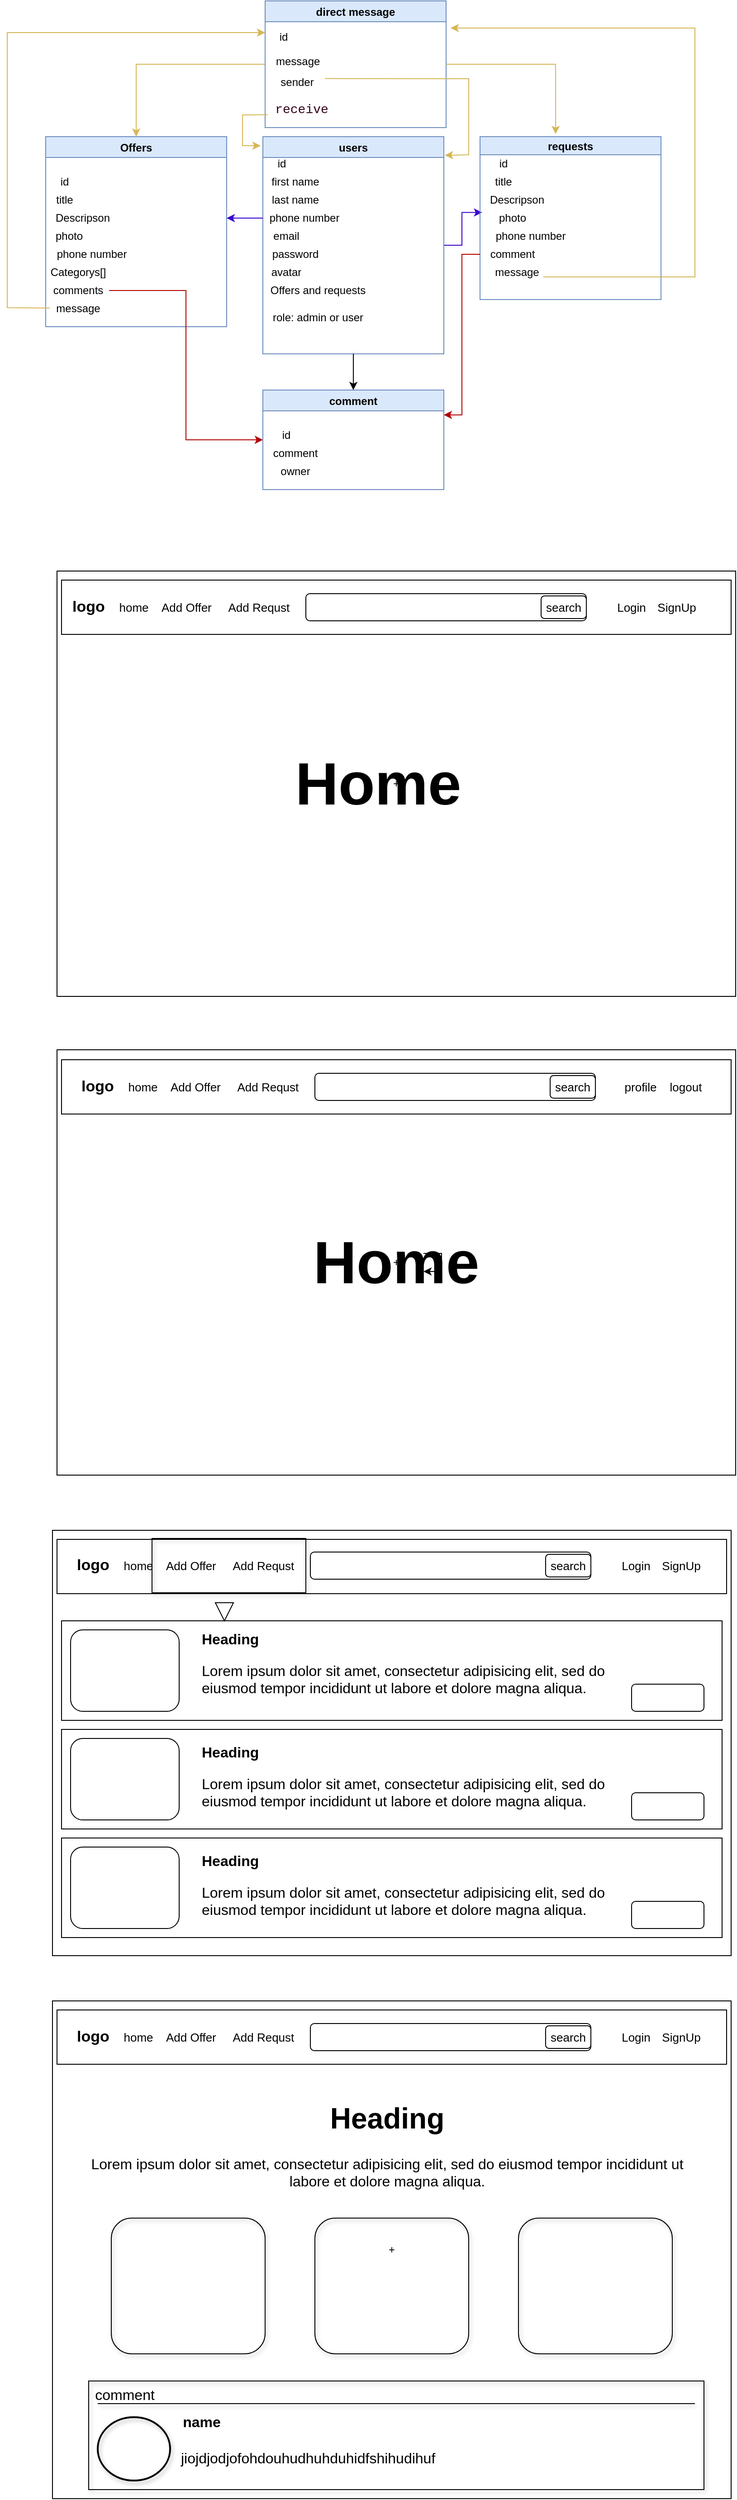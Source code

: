 <mxfile version="16.0.0" type="device"><diagram id="d9ZVStrxeCPRG5vIT6hq" name="Page-1"><mxGraphModel dx="1865" dy="539" grid="1" gridSize="10" guides="1" tooltips="1" connect="1" arrows="1" fold="1" page="1" pageScale="1" pageWidth="827" pageHeight="1169" math="0" shadow="0"><root><mxCell id="0"/><mxCell id="1" parent="0"/><mxCell id="NkA1SPZYxpdmzBhy7eix-35" value="" style="edgeStyle=orthogonalEdgeStyle;rounded=0;orthogonalLoop=1;jettySize=auto;html=1;entryX=0.028;entryY=1.19;entryDx=0;entryDy=0;entryPerimeter=0;fillColor=#6a00ff;strokeColor=#3700CC;" parent="1" source="NkA1SPZYxpdmzBhy7eix-1" target="NkA1SPZYxpdmzBhy7eix-25" edge="1"><mxGeometry relative="1" as="geometry"/></mxCell><mxCell id="NkA1SPZYxpdmzBhy7eix-1" value="users" style="swimlane;fillColor=#dae8fc;strokeColor=#6c8ebf;" parent="1" vertex="1"><mxGeometry x="282.5" y="160" width="200" height="240" as="geometry"><mxRectangle x="282.5" y="160" width="60" height="23" as="alternateBounds"/></mxGeometry></mxCell><mxCell id="NkA1SPZYxpdmzBhy7eix-2" value="first name" style="text;html=1;align=center;verticalAlign=middle;resizable=0;points=[];autosize=1;strokeColor=none;fillColor=none;" parent="NkA1SPZYxpdmzBhy7eix-1" vertex="1"><mxGeometry y="40" width="70" height="20" as="geometry"/></mxCell><mxCell id="NkA1SPZYxpdmzBhy7eix-4" value="last name" style="text;html=1;align=center;verticalAlign=middle;resizable=0;points=[];autosize=1;strokeColor=none;fillColor=none;" parent="NkA1SPZYxpdmzBhy7eix-1" vertex="1"><mxGeometry y="60" width="70" height="20" as="geometry"/></mxCell><mxCell id="NkA1SPZYxpdmzBhy7eix-5" value="email" style="text;html=1;align=center;verticalAlign=middle;resizable=0;points=[];autosize=1;strokeColor=none;fillColor=none;" parent="NkA1SPZYxpdmzBhy7eix-1" vertex="1"><mxGeometry x="5" y="100" width="40" height="20" as="geometry"/></mxCell><mxCell id="NkA1SPZYxpdmzBhy7eix-6" value="password" style="text;html=1;align=center;verticalAlign=middle;resizable=0;points=[];autosize=1;strokeColor=none;fillColor=none;" parent="NkA1SPZYxpdmzBhy7eix-1" vertex="1"><mxGeometry y="120" width="70" height="20" as="geometry"/></mxCell><mxCell id="NkA1SPZYxpdmzBhy7eix-7" value="avatar" style="text;html=1;align=center;verticalAlign=middle;resizable=0;points=[];autosize=1;strokeColor=none;fillColor=none;" parent="NkA1SPZYxpdmzBhy7eix-1" vertex="1"><mxGeometry y="140" width="50" height="20" as="geometry"/></mxCell><mxCell id="NkA1SPZYxpdmzBhy7eix-8" value="Offers and requests" style="text;html=1;align=center;verticalAlign=middle;resizable=0;points=[];autosize=1;strokeColor=none;fillColor=none;" parent="NkA1SPZYxpdmzBhy7eix-1" vertex="1"><mxGeometry y="160" width="120" height="20" as="geometry"/></mxCell><mxCell id="NkA1SPZYxpdmzBhy7eix-9" value="role: admin or user" style="text;html=1;align=center;verticalAlign=middle;resizable=0;points=[];autosize=1;strokeColor=none;fillColor=none;" parent="NkA1SPZYxpdmzBhy7eix-1" vertex="1"><mxGeometry y="190" width="120" height="20" as="geometry"/></mxCell><mxCell id="NkA1SPZYxpdmzBhy7eix-40" value="&lt;span style=&quot;color: rgba(0 , 0 , 0 , 0) ; font-family: monospace ; font-size: 0px&quot;&gt;%3CmxGraphModel%3E%3Croot%3E%3CmxCell%20id%3D%220%22%2F%3E%3CmxCell%20id%3D%221%22%20parent%3D%220%22%2F%3E%3CmxCell%20id%3D%222%22%20value%3D%22title%22%20style%3D%22text%3Bhtml%3D1%3Balign%3Dcenter%3BverticalAlign%3Dmiddle%3Bresizable%3D0%3Bpoints%3D%5B%5D%3Bautosize%3D1%3BstrokeColor%3Dnone%3BfillColor%3Dnone%3B%22%20vertex%3D%221%22%20parent%3D%221%22%3E%3CmxGeometry%20x%3D%2250%22%20y%3D%22120%22%20width%3D%2230%22%20height%3D%2220%22%20as%3D%22geometry%22%2F%3E%3C%2FmxCell%3E%3C%2Froot%3E%3C%2FmxGraphModel%3E&lt;/span&gt;id" style="text;html=1;align=center;verticalAlign=middle;resizable=0;points=[];autosize=1;strokeColor=none;fillColor=none;" parent="NkA1SPZYxpdmzBhy7eix-1" vertex="1"><mxGeometry x="5" y="20" width="30" height="20" as="geometry"/></mxCell><mxCell id="NkA1SPZYxpdmzBhy7eix-50" value="phone number" style="text;html=1;align=center;verticalAlign=middle;resizable=0;points=[];autosize=1;strokeColor=none;fillColor=none;" parent="NkA1SPZYxpdmzBhy7eix-1" vertex="1"><mxGeometry y="80" width="90" height="20" as="geometry"/></mxCell><mxCell id="NkA1SPZYxpdmzBhy7eix-15" value="Offers" style="swimlane;fillColor=#dae8fc;strokeColor=#6c8ebf;" parent="1" vertex="1"><mxGeometry x="42.5" y="160" width="200" height="210" as="geometry"><mxRectangle x="42.5" y="160" width="70" height="23" as="alternateBounds"/></mxGeometry></mxCell><mxCell id="NkA1SPZYxpdmzBhy7eix-16" value="title" style="text;html=1;align=center;verticalAlign=middle;resizable=0;points=[];autosize=1;strokeColor=none;fillColor=none;" parent="NkA1SPZYxpdmzBhy7eix-15" vertex="1"><mxGeometry x="5" y="60" width="30" height="20" as="geometry"/></mxCell><mxCell id="NkA1SPZYxpdmzBhy7eix-17" value="Descripson" style="text;html=1;align=center;verticalAlign=middle;resizable=0;points=[];autosize=1;strokeColor=none;fillColor=none;" parent="NkA1SPZYxpdmzBhy7eix-15" vertex="1"><mxGeometry y="80" width="80" height="20" as="geometry"/></mxCell><mxCell id="NkA1SPZYxpdmzBhy7eix-18" value="photo" style="text;html=1;align=center;verticalAlign=middle;resizable=0;points=[];autosize=1;strokeColor=none;fillColor=none;" parent="NkA1SPZYxpdmzBhy7eix-15" vertex="1"><mxGeometry y="100" width="50" height="20" as="geometry"/></mxCell><mxCell id="NkA1SPZYxpdmzBhy7eix-20" value="comments" style="text;html=1;align=center;verticalAlign=middle;resizable=0;points=[];autosize=1;strokeColor=none;fillColor=none;" parent="NkA1SPZYxpdmzBhy7eix-15" vertex="1"><mxGeometry y="160" width="70" height="20" as="geometry"/></mxCell><mxCell id="NkA1SPZYxpdmzBhy7eix-38" value="&lt;span style=&quot;color: rgba(0 , 0 , 0 , 0) ; font-family: monospace ; font-size: 0px&quot;&gt;%3CmxGraphModel%3E%3Croot%3E%3CmxCell%20id%3D%220%22%2F%3E%3CmxCell%20id%3D%221%22%20parent%3D%220%22%2F%3E%3CmxCell%20id%3D%222%22%20value%3D%22title%22%20style%3D%22text%3Bhtml%3D1%3Balign%3Dcenter%3BverticalAlign%3Dmiddle%3Bresizable%3D0%3Bpoints%3D%5B%5D%3Bautosize%3D1%3BstrokeColor%3Dnone%3BfillColor%3Dnone%3B%22%20vertex%3D%221%22%20parent%3D%221%22%3E%3CmxGeometry%20x%3D%2250%22%20y%3D%22120%22%20width%3D%2230%22%20height%3D%2220%22%20as%3D%22geometry%22%2F%3E%3C%2FmxCell%3E%3C%2Froot%3E%3C%2FmxGraphModel%3E&lt;/span&gt;id" style="text;html=1;align=center;verticalAlign=middle;resizable=0;points=[];autosize=1;strokeColor=none;fillColor=none;" parent="NkA1SPZYxpdmzBhy7eix-15" vertex="1"><mxGeometry x="5" y="40" width="30" height="20" as="geometry"/></mxCell><mxCell id="NkA1SPZYxpdmzBhy7eix-51" value="phone number" style="text;html=1;align=center;verticalAlign=middle;resizable=0;points=[];autosize=1;strokeColor=none;fillColor=none;" parent="NkA1SPZYxpdmzBhy7eix-15" vertex="1"><mxGeometry x="5" y="120" width="90" height="20" as="geometry"/></mxCell><mxCell id="NkA1SPZYxpdmzBhy7eix-164" value="Categorys[]" style="text;html=1;align=center;verticalAlign=middle;resizable=0;points=[];autosize=1;strokeColor=none;fillColor=none;" parent="NkA1SPZYxpdmzBhy7eix-15" vertex="1"><mxGeometry x="-5" y="140" width="80" height="20" as="geometry"/></mxCell><mxCell id="biZSXA6zxP2Oa3eZaW1h-7" value="message" style="text;html=1;align=center;verticalAlign=middle;resizable=0;points=[];autosize=1;strokeColor=none;fillColor=none;fontSize=12;" vertex="1" parent="NkA1SPZYxpdmzBhy7eix-15"><mxGeometry x="5" y="180" width="60" height="20" as="geometry"/></mxCell><mxCell id="NkA1SPZYxpdmzBhy7eix-23" value="requests" style="swimlane;startSize=20;fillColor=#dae8fc;strokeColor=#6c8ebf;" parent="1" vertex="1"><mxGeometry x="522.5" y="160" width="200" height="180" as="geometry"><mxRectangle x="522.5" y="160" width="80" height="23" as="alternateBounds"/></mxGeometry></mxCell><mxCell id="NkA1SPZYxpdmzBhy7eix-24" value="title" style="text;html=1;align=center;verticalAlign=middle;resizable=0;points=[];autosize=1;strokeColor=none;fillColor=none;" parent="NkA1SPZYxpdmzBhy7eix-23" vertex="1"><mxGeometry x="10" y="40" width="30" height="20" as="geometry"/></mxCell><mxCell id="NkA1SPZYxpdmzBhy7eix-25" value="Descripson" style="text;html=1;align=center;verticalAlign=middle;resizable=0;points=[];autosize=1;strokeColor=none;fillColor=none;" parent="NkA1SPZYxpdmzBhy7eix-23" vertex="1"><mxGeometry y="60" width="80" height="20" as="geometry"/></mxCell><mxCell id="NkA1SPZYxpdmzBhy7eix-26" value="photo" style="text;html=1;align=center;verticalAlign=middle;resizable=0;points=[];autosize=1;strokeColor=none;fillColor=none;" parent="NkA1SPZYxpdmzBhy7eix-23" vertex="1"><mxGeometry x="10" y="80" width="50" height="20" as="geometry"/></mxCell><mxCell id="NkA1SPZYxpdmzBhy7eix-28" value="comment" style="text;html=1;align=center;verticalAlign=middle;resizable=0;points=[];autosize=1;strokeColor=none;fillColor=none;" parent="NkA1SPZYxpdmzBhy7eix-23" vertex="1"><mxGeometry y="120" width="70" height="20" as="geometry"/></mxCell><mxCell id="NkA1SPZYxpdmzBhy7eix-39" value="&lt;span style=&quot;color: rgba(0 , 0 , 0 , 0) ; font-family: monospace ; font-size: 0px&quot;&gt;%3CmxGraphModel%3E%3Croot%3E%3CmxCell%20id%3D%220%22%2F%3E%3CmxCell%20id%3D%221%22%20parent%3D%220%22%2F%3E%3CmxCell%20id%3D%222%22%20value%3D%22title%22%20style%3D%22text%3Bhtml%3D1%3Balign%3Dcenter%3BverticalAlign%3Dmiddle%3Bresizable%3D0%3Bpoints%3D%5B%5D%3Bautosize%3D1%3BstrokeColor%3Dnone%3BfillColor%3Dnone%3B%22%20vertex%3D%221%22%20parent%3D%221%22%3E%3CmxGeometry%20x%3D%2250%22%20y%3D%22120%22%20width%3D%2230%22%20height%3D%2220%22%20as%3D%22geometry%22%2F%3E%3C%2FmxCell%3E%3C%2Froot%3E%3C%2FmxGraphModel%3E&lt;/span&gt;id" style="text;html=1;align=center;verticalAlign=middle;resizable=0;points=[];autosize=1;strokeColor=none;fillColor=none;" parent="NkA1SPZYxpdmzBhy7eix-23" vertex="1"><mxGeometry x="10" y="20" width="30" height="20" as="geometry"/></mxCell><mxCell id="NkA1SPZYxpdmzBhy7eix-52" value="phone number" style="text;html=1;align=center;verticalAlign=middle;resizable=0;points=[];autosize=1;strokeColor=none;fillColor=none;" parent="NkA1SPZYxpdmzBhy7eix-23" vertex="1"><mxGeometry x="10" y="100" width="90" height="20" as="geometry"/></mxCell><mxCell id="biZSXA6zxP2Oa3eZaW1h-6" value="message" style="text;html=1;align=center;verticalAlign=middle;resizable=0;points=[];autosize=1;strokeColor=none;fillColor=none;fontSize=12;" vertex="1" parent="NkA1SPZYxpdmzBhy7eix-23"><mxGeometry x="10" y="140" width="60" height="20" as="geometry"/></mxCell><mxCell id="biZSXA6zxP2Oa3eZaW1h-8" value="" style="endArrow=classic;html=1;rounded=0;fontSize=12;fillColor=#fff2cc;strokeColor=#d6b656;" edge="1" parent="NkA1SPZYxpdmzBhy7eix-23"><mxGeometry width="50" height="50" relative="1" as="geometry"><mxPoint x="70" y="155" as="sourcePoint"/><mxPoint x="-32.5" y="-120" as="targetPoint"/><Array as="points"><mxPoint x="237.5" y="155"/><mxPoint x="237.5" y="-120"/></Array></mxGeometry></mxCell><mxCell id="NkA1SPZYxpdmzBhy7eix-29" value="comment" style="swimlane;fillColor=#dae8fc;strokeColor=#6c8ebf;" parent="1" vertex="1"><mxGeometry x="282.5" y="440" width="200" height="110" as="geometry"><mxRectangle x="282.5" y="440" width="90" height="23" as="alternateBounds"/></mxGeometry></mxCell><mxCell id="NkA1SPZYxpdmzBhy7eix-30" value="id" style="text;html=1;align=center;verticalAlign=middle;resizable=0;points=[];autosize=1;strokeColor=none;fillColor=none;" parent="NkA1SPZYxpdmzBhy7eix-29" vertex="1"><mxGeometry x="10" y="40" width="30" height="20" as="geometry"/></mxCell><mxCell id="NkA1SPZYxpdmzBhy7eix-31" value="comment" style="text;html=1;align=center;verticalAlign=middle;resizable=0;points=[];autosize=1;strokeColor=none;fillColor=none;" parent="NkA1SPZYxpdmzBhy7eix-29" vertex="1"><mxGeometry y="60" width="70" height="20" as="geometry"/></mxCell><mxCell id="NkA1SPZYxpdmzBhy7eix-32" value="owner" style="text;html=1;align=center;verticalAlign=middle;resizable=0;points=[];autosize=1;strokeColor=none;fillColor=none;" parent="NkA1SPZYxpdmzBhy7eix-29" vertex="1"><mxGeometry x="10" y="80" width="50" height="20" as="geometry"/></mxCell><mxCell id="NkA1SPZYxpdmzBhy7eix-37" value="" style="endArrow=classic;html=1;rounded=0;fillColor=#6a00ff;strokeColor=#3700CC;" parent="1" edge="1"><mxGeometry width="50" height="50" relative="1" as="geometry"><mxPoint x="282.5" y="250" as="sourcePoint"/><mxPoint x="242.5" y="250" as="targetPoint"/><Array as="points"><mxPoint x="262.5" y="250"/></Array></mxGeometry></mxCell><mxCell id="NkA1SPZYxpdmzBhy7eix-43" value="" style="endArrow=classic;html=1;rounded=0;exitX=0.5;exitY=1;exitDx=0;exitDy=0;entryX=0.5;entryY=0;entryDx=0;entryDy=0;" parent="1" source="NkA1SPZYxpdmzBhy7eix-1" target="NkA1SPZYxpdmzBhy7eix-29" edge="1"><mxGeometry width="50" height="50" relative="1" as="geometry"><mxPoint x="392.5" y="380" as="sourcePoint"/><mxPoint x="442.5" y="330" as="targetPoint"/></mxGeometry></mxCell><mxCell id="NkA1SPZYxpdmzBhy7eix-48" style="edgeStyle=orthogonalEdgeStyle;rounded=0;orthogonalLoop=1;jettySize=auto;html=1;entryX=0;entryY=0.5;entryDx=0;entryDy=0;fillColor=#e51400;strokeColor=#B20000;" parent="1" source="NkA1SPZYxpdmzBhy7eix-20" target="NkA1SPZYxpdmzBhy7eix-29" edge="1"><mxGeometry relative="1" as="geometry"/></mxCell><mxCell id="NkA1SPZYxpdmzBhy7eix-49" style="edgeStyle=orthogonalEdgeStyle;rounded=0;orthogonalLoop=1;jettySize=auto;html=1;entryX=1;entryY=0.25;entryDx=0;entryDy=0;fillColor=#e51400;strokeColor=#B20000;" parent="1" source="NkA1SPZYxpdmzBhy7eix-28" target="NkA1SPZYxpdmzBhy7eix-29" edge="1"><mxGeometry relative="1" as="geometry"/></mxCell><mxCell id="NkA1SPZYxpdmzBhy7eix-53" value="+" style="rounded=0;whiteSpace=wrap;html=1;" parent="1" vertex="1"><mxGeometry x="55" y="640" width="750" height="470" as="geometry"/></mxCell><mxCell id="NkA1SPZYxpdmzBhy7eix-54" value="" style="rounded=0;whiteSpace=wrap;html=1;" parent="1" vertex="1"><mxGeometry x="60" y="650" width="740" height="60" as="geometry"/></mxCell><mxCell id="NkA1SPZYxpdmzBhy7eix-55" value="logo" style="text;html=1;strokeColor=none;fillColor=none;align=center;verticalAlign=middle;whiteSpace=wrap;rounded=0;fontStyle=1;fontSize=17;" parent="1" vertex="1"><mxGeometry x="60" y="665" width="60" height="30" as="geometry"/></mxCell><mxCell id="NkA1SPZYxpdmzBhy7eix-56" value="home" style="text;html=1;strokeColor=none;fillColor=none;align=center;verticalAlign=middle;whiteSpace=wrap;rounded=0;fontSize=13;" parent="1" vertex="1"><mxGeometry x="110" y="665" width="60" height="30" as="geometry"/></mxCell><mxCell id="NkA1SPZYxpdmzBhy7eix-57" value="Add Offer&amp;nbsp;" style="text;html=1;strokeColor=none;fillColor=none;align=center;verticalAlign=middle;whiteSpace=wrap;rounded=0;fontSize=13;" parent="1" vertex="1"><mxGeometry x="160" y="665" width="80" height="30" as="geometry"/></mxCell><mxCell id="NkA1SPZYxpdmzBhy7eix-58" value="Add Requst&amp;nbsp;" style="text;html=1;strokeColor=none;fillColor=none;align=center;verticalAlign=middle;whiteSpace=wrap;rounded=0;fontSize=13;" parent="1" vertex="1"><mxGeometry x="240" y="665" width="80" height="30" as="geometry"/></mxCell><mxCell id="NkA1SPZYxpdmzBhy7eix-59" value="SignUp" style="text;html=1;strokeColor=none;fillColor=none;align=center;verticalAlign=middle;whiteSpace=wrap;rounded=0;fontSize=13;" parent="1" vertex="1"><mxGeometry x="700" y="665" width="80" height="30" as="geometry"/></mxCell><mxCell id="NkA1SPZYxpdmzBhy7eix-60" value="Login" style="text;html=1;strokeColor=none;fillColor=none;align=center;verticalAlign=middle;whiteSpace=wrap;rounded=0;fontSize=13;" parent="1" vertex="1"><mxGeometry x="650" y="665" width="80" height="30" as="geometry"/></mxCell><mxCell id="NkA1SPZYxpdmzBhy7eix-61" value="" style="rounded=1;whiteSpace=wrap;html=1;fontSize=13;" parent="1" vertex="1"><mxGeometry x="330" y="665" width="310" height="30" as="geometry"/></mxCell><mxCell id="NkA1SPZYxpdmzBhy7eix-62" value="search" style="rounded=1;whiteSpace=wrap;html=1;fontSize=13;" parent="1" vertex="1"><mxGeometry x="590" y="667.5" width="50" height="25" as="geometry"/></mxCell><mxCell id="NkA1SPZYxpdmzBhy7eix-63" value="&lt;b&gt;&lt;font style=&quot;font-size: 66px&quot;&gt;Home&lt;/font&gt;&lt;/b&gt;" style="text;html=1;strokeColor=none;fillColor=none;align=center;verticalAlign=middle;whiteSpace=wrap;rounded=0;fontSize=13;" parent="1" vertex="1"><mxGeometry x="380" y="860" width="60" height="30" as="geometry"/></mxCell><mxCell id="NkA1SPZYxpdmzBhy7eix-71" value="+" style="rounded=0;whiteSpace=wrap;html=1;" parent="1" vertex="1"><mxGeometry x="55" y="1169" width="750" height="470" as="geometry"/></mxCell><mxCell id="NkA1SPZYxpdmzBhy7eix-88" value="" style="rounded=0;whiteSpace=wrap;html=1;" parent="1" vertex="1"><mxGeometry x="60" y="1180" width="740" height="60" as="geometry"/></mxCell><mxCell id="NkA1SPZYxpdmzBhy7eix-89" value="logo" style="text;html=1;strokeColor=none;fillColor=none;align=center;verticalAlign=middle;whiteSpace=wrap;rounded=0;fontStyle=1;fontSize=17;" parent="1" vertex="1"><mxGeometry x="70" y="1195" width="60" height="30" as="geometry"/></mxCell><mxCell id="NkA1SPZYxpdmzBhy7eix-90" value="home" style="text;html=1;strokeColor=none;fillColor=none;align=center;verticalAlign=middle;whiteSpace=wrap;rounded=0;fontSize=13;" parent="1" vertex="1"><mxGeometry x="120" y="1195" width="60" height="30" as="geometry"/></mxCell><mxCell id="NkA1SPZYxpdmzBhy7eix-91" value="Add Offer&amp;nbsp;" style="text;html=1;strokeColor=none;fillColor=none;align=center;verticalAlign=middle;whiteSpace=wrap;rounded=0;fontSize=13;" parent="1" vertex="1"><mxGeometry x="170" y="1195" width="80" height="30" as="geometry"/></mxCell><mxCell id="NkA1SPZYxpdmzBhy7eix-92" value="Add Requst&amp;nbsp;" style="text;html=1;strokeColor=none;fillColor=none;align=center;verticalAlign=middle;whiteSpace=wrap;rounded=0;fontSize=13;" parent="1" vertex="1"><mxGeometry x="250" y="1195" width="80" height="30" as="geometry"/></mxCell><mxCell id="NkA1SPZYxpdmzBhy7eix-93" value="logout" style="text;html=1;strokeColor=none;fillColor=none;align=center;verticalAlign=middle;whiteSpace=wrap;rounded=0;fontSize=13;" parent="1" vertex="1"><mxGeometry x="710" y="1195" width="80" height="30" as="geometry"/></mxCell><mxCell id="NkA1SPZYxpdmzBhy7eix-94" value="profile" style="text;html=1;strokeColor=none;fillColor=none;align=center;verticalAlign=middle;whiteSpace=wrap;rounded=0;fontSize=13;" parent="1" vertex="1"><mxGeometry x="660" y="1195" width="80" height="30" as="geometry"/></mxCell><mxCell id="NkA1SPZYxpdmzBhy7eix-95" value="" style="rounded=1;whiteSpace=wrap;html=1;fontSize=13;" parent="1" vertex="1"><mxGeometry x="340" y="1195" width="310" height="30" as="geometry"/></mxCell><mxCell id="NkA1SPZYxpdmzBhy7eix-96" value="search" style="rounded=1;whiteSpace=wrap;html=1;fontSize=13;" parent="1" vertex="1"><mxGeometry x="600" y="1197.5" width="50" height="25" as="geometry"/></mxCell><mxCell id="NkA1SPZYxpdmzBhy7eix-97" value="&lt;b&gt;&lt;font style=&quot;font-size: 66px&quot;&gt;Home&lt;/font&gt;&lt;/b&gt;" style="text;html=1;strokeColor=none;fillColor=none;align=center;verticalAlign=middle;whiteSpace=wrap;rounded=0;fontSize=13;" parent="1" vertex="1"><mxGeometry x="400" y="1389" width="60" height="30" as="geometry"/></mxCell><mxCell id="NkA1SPZYxpdmzBhy7eix-98" style="edgeStyle=orthogonalEdgeStyle;rounded=0;orthogonalLoop=1;jettySize=auto;html=1;fontSize=66;" parent="1" source="NkA1SPZYxpdmzBhy7eix-97" target="NkA1SPZYxpdmzBhy7eix-97" edge="1"><mxGeometry relative="1" as="geometry"/></mxCell><mxCell id="NkA1SPZYxpdmzBhy7eix-99" value="+" style="rounded=0;whiteSpace=wrap;html=1;" parent="1" vertex="1"><mxGeometry x="50" y="1700" width="750" height="470" as="geometry"/></mxCell><mxCell id="NkA1SPZYxpdmzBhy7eix-100" value="" style="rounded=0;whiteSpace=wrap;html=1;" parent="1" vertex="1"><mxGeometry x="55" y="1710" width="740" height="60" as="geometry"/></mxCell><mxCell id="NkA1SPZYxpdmzBhy7eix-109" value="logo" style="text;html=1;strokeColor=none;fillColor=none;align=center;verticalAlign=middle;whiteSpace=wrap;rounded=0;fontStyle=1;fontSize=17;" parent="1" vertex="1"><mxGeometry x="65" y="1724" width="60" height="30" as="geometry"/></mxCell><mxCell id="NkA1SPZYxpdmzBhy7eix-110" value="home" style="text;html=1;strokeColor=none;fillColor=none;align=center;verticalAlign=middle;whiteSpace=wrap;rounded=0;fontSize=13;" parent="1" vertex="1"><mxGeometry x="115" y="1724" width="60" height="30" as="geometry"/></mxCell><mxCell id="NkA1SPZYxpdmzBhy7eix-111" value="Add Offer&amp;nbsp;" style="text;html=1;strokeColor=none;fillColor=none;align=center;verticalAlign=middle;whiteSpace=wrap;rounded=0;fontSize=13;" parent="1" vertex="1"><mxGeometry x="165" y="1724" width="80" height="30" as="geometry"/></mxCell><mxCell id="NkA1SPZYxpdmzBhy7eix-112" value="Add Requst&amp;nbsp;" style="text;html=1;strokeColor=none;fillColor=none;align=center;verticalAlign=middle;whiteSpace=wrap;rounded=0;fontSize=13;" parent="1" vertex="1"><mxGeometry x="245" y="1724" width="80" height="30" as="geometry"/></mxCell><mxCell id="NkA1SPZYxpdmzBhy7eix-113" value="SignUp" style="text;html=1;strokeColor=none;fillColor=none;align=center;verticalAlign=middle;whiteSpace=wrap;rounded=0;fontSize=13;" parent="1" vertex="1"><mxGeometry x="705" y="1724" width="80" height="30" as="geometry"/></mxCell><mxCell id="NkA1SPZYxpdmzBhy7eix-114" value="Login" style="text;html=1;strokeColor=none;fillColor=none;align=center;verticalAlign=middle;whiteSpace=wrap;rounded=0;fontSize=13;" parent="1" vertex="1"><mxGeometry x="655" y="1724" width="80" height="30" as="geometry"/></mxCell><mxCell id="NkA1SPZYxpdmzBhy7eix-115" value="" style="rounded=1;whiteSpace=wrap;html=1;fontSize=13;" parent="1" vertex="1"><mxGeometry x="335" y="1724" width="310" height="30" as="geometry"/></mxCell><mxCell id="NkA1SPZYxpdmzBhy7eix-116" value="search" style="rounded=1;whiteSpace=wrap;html=1;fontSize=13;" parent="1" vertex="1"><mxGeometry x="595" y="1726.5" width="50" height="25" as="geometry"/></mxCell><mxCell id="NkA1SPZYxpdmzBhy7eix-118" value="" style="rounded=0;whiteSpace=wrap;html=1;fontSize=66;" parent="1" vertex="1"><mxGeometry x="60" y="1800" width="730" height="110" as="geometry"/></mxCell><mxCell id="NkA1SPZYxpdmzBhy7eix-119" value="" style="rounded=0;whiteSpace=wrap;html=1;fontSize=66;" parent="1" vertex="1"><mxGeometry x="60" y="1920" width="730" height="110" as="geometry"/></mxCell><mxCell id="NkA1SPZYxpdmzBhy7eix-120" value="" style="rounded=0;whiteSpace=wrap;html=1;fontSize=66;" parent="1" vertex="1"><mxGeometry x="60" y="2040" width="730" height="110" as="geometry"/></mxCell><mxCell id="NkA1SPZYxpdmzBhy7eix-121" value="" style="rounded=1;whiteSpace=wrap;html=1;fontSize=66;" parent="1" vertex="1"><mxGeometry x="70" y="1810" width="120" height="90" as="geometry"/></mxCell><mxCell id="NkA1SPZYxpdmzBhy7eix-122" value="" style="rounded=1;whiteSpace=wrap;html=1;fontSize=66;" parent="1" vertex="1"><mxGeometry x="70" y="1930" width="120" height="90" as="geometry"/></mxCell><mxCell id="NkA1SPZYxpdmzBhy7eix-123" value="" style="rounded=1;whiteSpace=wrap;html=1;fontSize=66;" parent="1" vertex="1"><mxGeometry x="70" y="2050" width="120" height="90" as="geometry"/></mxCell><mxCell id="NkA1SPZYxpdmzBhy7eix-124" value="" style="rounded=1;whiteSpace=wrap;html=1;fontSize=66;" parent="1" vertex="1"><mxGeometry x="690" y="2110" width="80" height="30" as="geometry"/></mxCell><mxCell id="NkA1SPZYxpdmzBhy7eix-125" value="" style="rounded=1;whiteSpace=wrap;html=1;fontSize=66;" parent="1" vertex="1"><mxGeometry x="690" y="1990" width="80" height="30" as="geometry"/></mxCell><mxCell id="NkA1SPZYxpdmzBhy7eix-126" value="" style="rounded=1;whiteSpace=wrap;html=1;fontSize=66;" parent="1" vertex="1"><mxGeometry x="690" y="1870" width="80" height="30" as="geometry"/></mxCell><mxCell id="NkA1SPZYxpdmzBhy7eix-128" value="&lt;h1 style=&quot;font-size: 16px;&quot;&gt;Heading&lt;/h1&gt;&lt;p style=&quot;font-size: 16px;&quot;&gt;Lorem ipsum dolor sit amet, consectetur adipisicing elit, sed do eiusmod tempor incididunt ut labore et dolore magna aliqua.&lt;/p&gt;" style="text;html=1;strokeColor=none;fillColor=none;spacing=5;spacingTop=-20;whiteSpace=wrap;overflow=hidden;rounded=0;fontSize=16;" parent="1" vertex="1"><mxGeometry x="210" y="1810" width="490" height="80" as="geometry"/></mxCell><mxCell id="NkA1SPZYxpdmzBhy7eix-129" value="&lt;h1 style=&quot;font-size: 16px;&quot;&gt;Heading&lt;/h1&gt;&lt;p style=&quot;font-size: 16px;&quot;&gt;Lorem ipsum dolor sit amet, consectetur adipisicing elit, sed do eiusmod tempor incididunt ut labore et dolore magna aliqua.&lt;/p&gt;" style="text;html=1;strokeColor=none;fillColor=none;spacing=5;spacingTop=-20;whiteSpace=wrap;overflow=hidden;rounded=0;fontSize=16;" parent="1" vertex="1"><mxGeometry x="210" y="1935" width="490" height="80" as="geometry"/></mxCell><mxCell id="NkA1SPZYxpdmzBhy7eix-130" value="&lt;h1 style=&quot;font-size: 16px;&quot;&gt;Heading&lt;/h1&gt;&lt;p style=&quot;font-size: 16px;&quot;&gt;Lorem ipsum dolor sit amet, consectetur adipisicing elit, sed do eiusmod tempor incididunt ut labore et dolore magna aliqua.&lt;/p&gt;" style="text;html=1;strokeColor=none;fillColor=none;spacing=5;spacingTop=-20;whiteSpace=wrap;overflow=hidden;rounded=0;fontSize=16;" parent="1" vertex="1"><mxGeometry x="210" y="2055" width="490" height="80" as="geometry"/></mxCell><mxCell id="NkA1SPZYxpdmzBhy7eix-132" value="" style="html=1;shadow=0;dashed=0;align=center;verticalAlign=middle;shape=mxgraph.arrows2.arrow;dy=0.6;dx=40;direction=south;notch=0;fontSize=16;" parent="1" vertex="1"><mxGeometry x="230" y="1780" width="20" height="20" as="geometry"/></mxCell><mxCell id="NkA1SPZYxpdmzBhy7eix-133" value="" style="rounded=0;whiteSpace=wrap;html=1;fontSize=16;fillColor=none;shadow=1;" parent="1" vertex="1"><mxGeometry x="160" y="1709" width="170" height="60" as="geometry"/></mxCell><mxCell id="NkA1SPZYxpdmzBhy7eix-134" value="+" style="rounded=0;whiteSpace=wrap;html=1;" parent="1" vertex="1"><mxGeometry x="50" y="2220" width="750" height="550" as="geometry"/></mxCell><mxCell id="NkA1SPZYxpdmzBhy7eix-143" value="" style="rounded=0;whiteSpace=wrap;html=1;" parent="1" vertex="1"><mxGeometry x="55" y="2230" width="740" height="60" as="geometry"/></mxCell><mxCell id="NkA1SPZYxpdmzBhy7eix-144" value="logo" style="text;html=1;strokeColor=none;fillColor=none;align=center;verticalAlign=middle;whiteSpace=wrap;rounded=0;fontStyle=1;fontSize=17;" parent="1" vertex="1"><mxGeometry x="65" y="2245" width="60" height="30" as="geometry"/></mxCell><mxCell id="NkA1SPZYxpdmzBhy7eix-145" value="home" style="text;html=1;strokeColor=none;fillColor=none;align=center;verticalAlign=middle;whiteSpace=wrap;rounded=0;fontSize=13;" parent="1" vertex="1"><mxGeometry x="115" y="2245" width="60" height="30" as="geometry"/></mxCell><mxCell id="NkA1SPZYxpdmzBhy7eix-146" value="Add Offer&amp;nbsp;" style="text;html=1;strokeColor=none;fillColor=none;align=center;verticalAlign=middle;whiteSpace=wrap;rounded=0;fontSize=13;" parent="1" vertex="1"><mxGeometry x="165" y="2245" width="80" height="30" as="geometry"/></mxCell><mxCell id="NkA1SPZYxpdmzBhy7eix-147" value="Add Requst&amp;nbsp;" style="text;html=1;strokeColor=none;fillColor=none;align=center;verticalAlign=middle;whiteSpace=wrap;rounded=0;fontSize=13;" parent="1" vertex="1"><mxGeometry x="245" y="2245" width="80" height="30" as="geometry"/></mxCell><mxCell id="NkA1SPZYxpdmzBhy7eix-148" value="SignUp" style="text;html=1;strokeColor=none;fillColor=none;align=center;verticalAlign=middle;whiteSpace=wrap;rounded=0;fontSize=13;" parent="1" vertex="1"><mxGeometry x="705" y="2245" width="80" height="30" as="geometry"/></mxCell><mxCell id="NkA1SPZYxpdmzBhy7eix-149" value="Login" style="text;html=1;strokeColor=none;fillColor=none;align=center;verticalAlign=middle;whiteSpace=wrap;rounded=0;fontSize=13;" parent="1" vertex="1"><mxGeometry x="655" y="2245" width="80" height="30" as="geometry"/></mxCell><mxCell id="NkA1SPZYxpdmzBhy7eix-150" value="" style="rounded=1;whiteSpace=wrap;html=1;fontSize=13;" parent="1" vertex="1"><mxGeometry x="335" y="2245" width="310" height="30" as="geometry"/></mxCell><mxCell id="NkA1SPZYxpdmzBhy7eix-151" value="search" style="rounded=1;whiteSpace=wrap;html=1;fontSize=13;" parent="1" vertex="1"><mxGeometry x="595" y="2247.5" width="50" height="25" as="geometry"/></mxCell><mxCell id="NkA1SPZYxpdmzBhy7eix-152" value="&lt;h1&gt;Heading&lt;/h1&gt;&lt;p&gt;Lorem ipsum dolor sit amet, consectetur adipisicing elit, sed do eiusmod tempor incididunt ut labore et dolore magna aliqua.&lt;/p&gt;" style="text;html=1;strokeColor=none;fillColor=none;spacing=5;spacingTop=-20;whiteSpace=wrap;overflow=hidden;rounded=0;shadow=1;fontSize=16;align=center;" parent="1" vertex="1"><mxGeometry x="65" y="2320" width="710" height="130" as="geometry"/></mxCell><mxCell id="NkA1SPZYxpdmzBhy7eix-153" value="" style="rounded=1;whiteSpace=wrap;html=1;shadow=1;fontSize=16;fillColor=none;" parent="1" vertex="1"><mxGeometry x="115" y="2460" width="170" height="150" as="geometry"/></mxCell><mxCell id="NkA1SPZYxpdmzBhy7eix-154" value="" style="rounded=1;whiteSpace=wrap;html=1;shadow=1;fontSize=16;fillColor=none;" parent="1" vertex="1"><mxGeometry x="340" y="2460" width="170" height="150" as="geometry"/></mxCell><mxCell id="NkA1SPZYxpdmzBhy7eix-155" value="" style="rounded=1;whiteSpace=wrap;html=1;shadow=1;fontSize=16;fillColor=none;" parent="1" vertex="1"><mxGeometry x="565" y="2460" width="170" height="150" as="geometry"/></mxCell><mxCell id="NkA1SPZYxpdmzBhy7eix-156" value="" style="rounded=0;whiteSpace=wrap;html=1;shadow=1;fontSize=16;fillColor=none;" parent="1" vertex="1"><mxGeometry x="90" y="2640" width="680" height="120" as="geometry"/></mxCell><mxCell id="NkA1SPZYxpdmzBhy7eix-157" value="comment" style="text;html=1;strokeColor=none;fillColor=none;align=center;verticalAlign=middle;whiteSpace=wrap;rounded=0;shadow=1;fontSize=16;" parent="1" vertex="1"><mxGeometry x="100" y="2640" width="60" height="30" as="geometry"/></mxCell><mxCell id="NkA1SPZYxpdmzBhy7eix-160" value="" style="line;strokeWidth=1;rotatable=0;dashed=0;labelPosition=right;align=left;verticalAlign=middle;spacingTop=0;spacingLeft=6;points=[];portConstraint=eastwest;shadow=1;fontSize=16;fillColor=none;" parent="1" vertex="1"><mxGeometry x="100" y="2660" width="660" height="10" as="geometry"/></mxCell><mxCell id="NkA1SPZYxpdmzBhy7eix-161" value="" style="strokeWidth=2;html=1;shape=mxgraph.flowchart.start_2;whiteSpace=wrap;shadow=1;fontSize=16;fillColor=none;" parent="1" vertex="1"><mxGeometry x="100" y="2680" width="80" height="70" as="geometry"/></mxCell><mxCell id="NkA1SPZYxpdmzBhy7eix-162" value="name" style="text;html=1;strokeColor=none;fillColor=none;align=center;verticalAlign=middle;whiteSpace=wrap;rounded=0;shadow=1;fontSize=16;fontStyle=1" parent="1" vertex="1"><mxGeometry x="185" y="2670" width="60" height="30" as="geometry"/></mxCell><mxCell id="NkA1SPZYxpdmzBhy7eix-163" value="jiojdjodjofohdouhudhuhduhidfshihudihuf" style="text;html=1;strokeColor=none;fillColor=none;align=left;verticalAlign=middle;whiteSpace=wrap;rounded=0;shadow=1;fontSize=16;" parent="1" vertex="1"><mxGeometry x="190" y="2710" width="380" height="30" as="geometry"/></mxCell><mxCell id="biZSXA6zxP2Oa3eZaW1h-4" style="edgeStyle=orthogonalEdgeStyle;rounded=0;orthogonalLoop=1;jettySize=auto;html=1;fontSize=12;fillColor=#fff2cc;strokeColor=#d6b656;" edge="1" parent="1" source="NkA1SPZYxpdmzBhy7eix-166" target="NkA1SPZYxpdmzBhy7eix-15"><mxGeometry relative="1" as="geometry"/></mxCell><mxCell id="NkA1SPZYxpdmzBhy7eix-166" value="direct message" style="swimlane;shadow=0;fontSize=12;fillColor=#dae8fc;strokeColor=#6c8ebf;" parent="1" vertex="1"><mxGeometry x="285" y="10" width="200" height="140" as="geometry"><mxRectangle x="285" y="10" width="120" height="23" as="alternateBounds"/></mxGeometry></mxCell><mxCell id="NkA1SPZYxpdmzBhy7eix-167" value="&lt;font style=&quot;font-size: 12px&quot;&gt;message&lt;/font&gt;" style="text;html=1;align=left;verticalAlign=middle;resizable=0;points=[];autosize=1;strokeColor=none;fillColor=none;fontSize=16;" parent="NkA1SPZYxpdmzBhy7eix-166" vertex="1"><mxGeometry x="10" y="50" width="60" height="30" as="geometry"/></mxCell><mxCell id="biZSXA6zxP2Oa3eZaW1h-2" value="sender" style="text;html=1;align=center;verticalAlign=middle;resizable=0;points=[];autosize=1;strokeColor=none;fillColor=none;fontSize=12;" vertex="1" parent="NkA1SPZYxpdmzBhy7eix-166"><mxGeometry x="10" y="80" width="50" height="20" as="geometry"/></mxCell><mxCell id="biZSXA6zxP2Oa3eZaW1h-3" value="&lt;div style=&quot;font-family: consolas, &amp;quot;courier new&amp;quot;, monospace; font-size: 14px; line-height: 19px;&quot;&gt;&lt;font color=&quot;#33001a&quot;&gt;receive&lt;/font&gt;&lt;/div&gt;" style="text;html=1;align=center;verticalAlign=middle;resizable=0;points=[];autosize=1;strokeColor=none;fillColor=none;fontSize=12;labelBackgroundColor=#FFFFFF;" vertex="1" parent="NkA1SPZYxpdmzBhy7eix-166"><mxGeometry x="5" y="110" width="70" height="20" as="geometry"/></mxCell><mxCell id="biZSXA6zxP2Oa3eZaW1h-1" value="id" style="text;html=1;align=center;verticalAlign=middle;resizable=0;points=[];autosize=1;strokeColor=none;fillColor=none;" vertex="1" parent="NkA1SPZYxpdmzBhy7eix-166"><mxGeometry x="5" y="30" width="30" height="20" as="geometry"/></mxCell><mxCell id="NkA1SPZYxpdmzBhy7eix-168" value="&lt;span style=&quot;color: rgba(0 , 0 , 0 , 0) ; font-family: monospace ; font-size: 0px&quot;&gt;kddj&lt;/span&gt;" style="text;html=1;align=center;verticalAlign=middle;resizable=0;points=[];autosize=1;strokeColor=none;fillColor=none;fontSize=16;" parent="1" vertex="1"><mxGeometry x="602.5" y="485" width="20" height="30" as="geometry"/></mxCell><mxCell id="biZSXA6zxP2Oa3eZaW1h-5" value="" style="endArrow=classic;html=1;rounded=0;fontSize=12;entryX=0.418;entryY=-0.016;entryDx=0;entryDy=0;entryPerimeter=0;exitX=1;exitY=0.5;exitDx=0;exitDy=0;fillColor=#fff2cc;strokeColor=#d6b656;" edge="1" parent="1" source="NkA1SPZYxpdmzBhy7eix-166" target="NkA1SPZYxpdmzBhy7eix-23"><mxGeometry width="50" height="50" relative="1" as="geometry"><mxPoint x="390" y="210" as="sourcePoint"/><mxPoint x="440" y="160" as="targetPoint"/><Array as="points"><mxPoint x="606" y="80"/></Array></mxGeometry></mxCell><mxCell id="biZSXA6zxP2Oa3eZaW1h-9" value="" style="endArrow=classic;html=1;rounded=0;fontSize=12;exitX=-0.008;exitY=0.47;exitDx=0;exitDy=0;exitPerimeter=0;entryX=0;entryY=0.25;entryDx=0;entryDy=0;fillColor=#fff2cc;strokeColor=#d6b656;" edge="1" parent="1" source="biZSXA6zxP2Oa3eZaW1h-7" target="NkA1SPZYxpdmzBhy7eix-166"><mxGeometry width="50" height="50" relative="1" as="geometry"><mxPoint x="390" y="310" as="sourcePoint"/><mxPoint y="40" as="targetPoint"/><Array as="points"><mxPoint y="349"/><mxPoint y="45"/></Array></mxGeometry></mxCell><mxCell id="biZSXA6zxP2Oa3eZaW1h-10" value="" style="endArrow=classic;html=1;rounded=0;fontSize=12;exitX=1.12;exitY=0.29;exitDx=0;exitDy=0;exitPerimeter=0;entryX=1.006;entryY=0.086;entryDx=0;entryDy=0;entryPerimeter=0;fillColor=#fff2cc;strokeColor=#d6b656;" edge="1" parent="1" source="biZSXA6zxP2Oa3eZaW1h-2" target="NkA1SPZYxpdmzBhy7eix-1"><mxGeometry width="50" height="50" relative="1" as="geometry"><mxPoint x="390" y="290" as="sourcePoint"/><mxPoint x="510" y="220" as="targetPoint"/><Array as="points"><mxPoint x="510" y="96"/><mxPoint x="510" y="180"/></Array></mxGeometry></mxCell><mxCell id="biZSXA6zxP2Oa3eZaW1h-11" value="" style="endArrow=classic;html=1;rounded=0;fontSize=12;exitX=-0.031;exitY=0.79;exitDx=0;exitDy=0;exitPerimeter=0;fillColor=#fff2cc;strokeColor=#d6b656;" edge="1" parent="1" source="biZSXA6zxP2Oa3eZaW1h-3"><mxGeometry width="50" height="50" relative="1" as="geometry"><mxPoint x="390" y="290" as="sourcePoint"/><mxPoint x="280" y="170" as="targetPoint"/><Array as="points"><mxPoint x="260" y="136"/><mxPoint x="260" y="170"/></Array></mxGeometry></mxCell></root></mxGraphModel></diagram></mxfile>